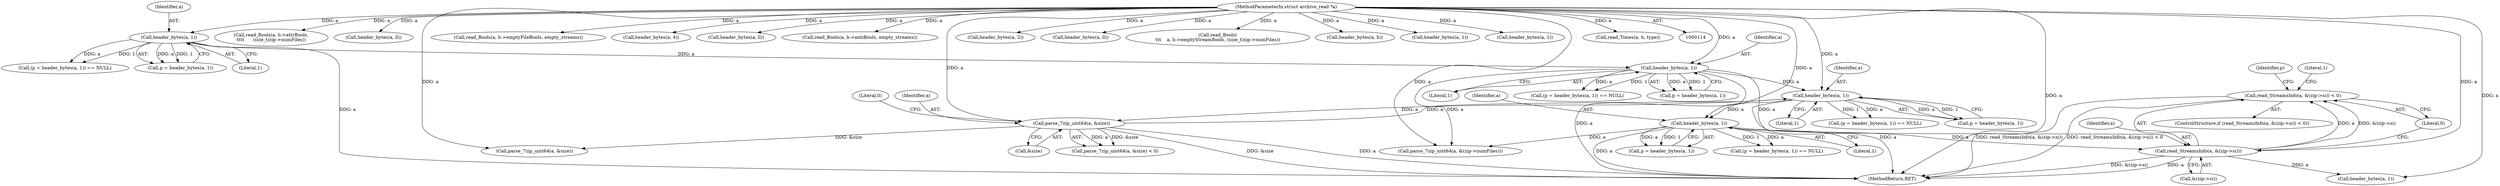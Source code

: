 digraph "0_libarchive_7f17c791dcfd8c0416e2cd2485b19410e47ef126@API" {
"1000232" [label="(Call,read_StreamsInfo(a, &(zip->si)) < 0)"];
"1000233" [label="(Call,read_StreamsInfo(a, &(zip->si)))"];
"1000171" [label="(Call,header_bytes(a, 1))"];
"1000152" [label="(Call,header_bytes(a, 1))"];
"1000115" [label="(MethodParameterIn,struct archive_read *a)"];
"1000218" [label="(Call,header_bytes(a, 1))"];
"1000191" [label="(Call,header_bytes(a, 1))"];
"1000206" [label="(Call,parse_7zip_uint64(a, &size))"];
"1000828" [label="(Call,read_Bools(a, h->attrBools,\n\t\t\t\t      (size_t)zip->numFiles))"];
"1000890" [label="(Call,header_bytes(a, ll))"];
"1000191" [label="(Call,header_bytes(a, 1))"];
"1000239" [label="(Literal,0)"];
"1000210" [label="(Literal,0)"];
"1000149" [label="(Call,(p = header_bytes(a, 1)) == NULL)"];
"1001307" [label="(MethodReturn,RET)"];
"1000153" [label="(Identifier,a)"];
"1000495" [label="(Call,read_Bools(a, h->emptyFileBools, empty_streams))"];
"1000234" [label="(Identifier,a)"];
"1000865" [label="(Call,header_bytes(a, 4))"];
"1000193" [label="(Literal,1)"];
"1000216" [label="(Call,p = header_bytes(a, 1))"];
"1000219" [label="(Identifier,a)"];
"1000514" [label="(Call,header_bytes(a, ll))"];
"1000173" [label="(Literal,1)"];
"1000218" [label="(Call,header_bytes(a, 1))"];
"1000271" [label="(Call,parse_7zip_uint64(a, &(zip->numFiles)))"];
"1000150" [label="(Call,p = header_bytes(a, 1))"];
"1000553" [label="(Call,read_Bools(a, h->antiBools, empty_streams))"];
"1000220" [label="(Literal,1)"];
"1000768" [label="(Call,header_bytes(a, 2))"];
"1000456" [label="(Call,header_bytes(a, ll))"];
"1000152" [label="(Call,header_bytes(a, 1))"];
"1000189" [label="(Call,p = header_bytes(a, 1))"];
"1000154" [label="(Literal,1)"];
"1000207" [label="(Identifier,a)"];
"1000205" [label="(Call,parse_7zip_uint64(a, &size) < 0)"];
"1000410" [label="(Call,read_Bools(\n\t\t\t    a, h->emptyStreamBools, (size_t)zip->numFiles))"];
"1000188" [label="(Call,(p = header_bytes(a, 1)) == NULL)"];
"1000192" [label="(Identifier,a)"];
"1000231" [label="(ControlStructure,if (read_StreamsInfo(a, &(zip->si)) < 0))"];
"1000242" [label="(Literal,1)"];
"1000169" [label="(Call,p = header_bytes(a, 1))"];
"1000233" [label="(Call,read_StreamsInfo(a, &(zip->si)))"];
"1000206" [label="(Call,parse_7zip_uint64(a, &size))"];
"1000115" [label="(MethodParameterIn,struct archive_read *a)"];
"1000662" [label="(Call,header_bytes(a, b))"];
"1000587" [label="(Call,header_bytes(a, 1))"];
"1000331" [label="(Call,header_bytes(a, 1))"];
"1000208" [label="(Call,&size)"];
"1000349" [label="(Call,parse_7zip_uint64(a, &size))"];
"1000171" [label="(Call,header_bytes(a, 1))"];
"1000569" [label="(Call,read_Times(a, h, type))"];
"1000215" [label="(Call,(p = header_bytes(a, 1)) == NULL)"];
"1000168" [label="(Call,(p = header_bytes(a, 1)) == NULL)"];
"1000247" [label="(Call,header_bytes(a, 1))"];
"1000235" [label="(Call,&(zip->si))"];
"1000172" [label="(Identifier,a)"];
"1000246" [label="(Identifier,p)"];
"1000232" [label="(Call,read_StreamsInfo(a, &(zip->si)) < 0)"];
"1000232" -> "1000231"  [label="AST: "];
"1000232" -> "1000239"  [label="CFG: "];
"1000233" -> "1000232"  [label="AST: "];
"1000239" -> "1000232"  [label="AST: "];
"1000242" -> "1000232"  [label="CFG: "];
"1000246" -> "1000232"  [label="CFG: "];
"1000232" -> "1001307"  [label="DDG: read_StreamsInfo(a, &(zip->si))"];
"1000232" -> "1001307"  [label="DDG: read_StreamsInfo(a, &(zip->si)) < 0"];
"1000233" -> "1000232"  [label="DDG: a"];
"1000233" -> "1000232"  [label="DDG: &(zip->si)"];
"1000233" -> "1000235"  [label="CFG: "];
"1000234" -> "1000233"  [label="AST: "];
"1000235" -> "1000233"  [label="AST: "];
"1000239" -> "1000233"  [label="CFG: "];
"1000233" -> "1001307"  [label="DDG: &(zip->si)"];
"1000233" -> "1001307"  [label="DDG: a"];
"1000171" -> "1000233"  [label="DDG: a"];
"1000218" -> "1000233"  [label="DDG: a"];
"1000115" -> "1000233"  [label="DDG: a"];
"1000233" -> "1000247"  [label="DDG: a"];
"1000171" -> "1000169"  [label="AST: "];
"1000171" -> "1000173"  [label="CFG: "];
"1000172" -> "1000171"  [label="AST: "];
"1000173" -> "1000171"  [label="AST: "];
"1000169" -> "1000171"  [label="CFG: "];
"1000171" -> "1001307"  [label="DDG: a"];
"1000171" -> "1000168"  [label="DDG: a"];
"1000171" -> "1000168"  [label="DDG: 1"];
"1000171" -> "1000169"  [label="DDG: a"];
"1000171" -> "1000169"  [label="DDG: 1"];
"1000152" -> "1000171"  [label="DDG: a"];
"1000115" -> "1000171"  [label="DDG: a"];
"1000171" -> "1000191"  [label="DDG: a"];
"1000171" -> "1000271"  [label="DDG: a"];
"1000152" -> "1000150"  [label="AST: "];
"1000152" -> "1000154"  [label="CFG: "];
"1000153" -> "1000152"  [label="AST: "];
"1000154" -> "1000152"  [label="AST: "];
"1000150" -> "1000152"  [label="CFG: "];
"1000152" -> "1001307"  [label="DDG: a"];
"1000152" -> "1000149"  [label="DDG: a"];
"1000152" -> "1000149"  [label="DDG: 1"];
"1000152" -> "1000150"  [label="DDG: a"];
"1000152" -> "1000150"  [label="DDG: 1"];
"1000115" -> "1000152"  [label="DDG: a"];
"1000115" -> "1000114"  [label="AST: "];
"1000115" -> "1001307"  [label="DDG: a"];
"1000115" -> "1000191"  [label="DDG: a"];
"1000115" -> "1000206"  [label="DDG: a"];
"1000115" -> "1000218"  [label="DDG: a"];
"1000115" -> "1000247"  [label="DDG: a"];
"1000115" -> "1000271"  [label="DDG: a"];
"1000115" -> "1000331"  [label="DDG: a"];
"1000115" -> "1000349"  [label="DDG: a"];
"1000115" -> "1000410"  [label="DDG: a"];
"1000115" -> "1000456"  [label="DDG: a"];
"1000115" -> "1000495"  [label="DDG: a"];
"1000115" -> "1000514"  [label="DDG: a"];
"1000115" -> "1000553"  [label="DDG: a"];
"1000115" -> "1000569"  [label="DDG: a"];
"1000115" -> "1000587"  [label="DDG: a"];
"1000115" -> "1000662"  [label="DDG: a"];
"1000115" -> "1000768"  [label="DDG: a"];
"1000115" -> "1000828"  [label="DDG: a"];
"1000115" -> "1000865"  [label="DDG: a"];
"1000115" -> "1000890"  [label="DDG: a"];
"1000218" -> "1000216"  [label="AST: "];
"1000218" -> "1000220"  [label="CFG: "];
"1000219" -> "1000218"  [label="AST: "];
"1000220" -> "1000218"  [label="AST: "];
"1000216" -> "1000218"  [label="CFG: "];
"1000218" -> "1001307"  [label="DDG: a"];
"1000218" -> "1000215"  [label="DDG: a"];
"1000218" -> "1000215"  [label="DDG: 1"];
"1000218" -> "1000216"  [label="DDG: a"];
"1000218" -> "1000216"  [label="DDG: 1"];
"1000191" -> "1000218"  [label="DDG: a"];
"1000218" -> "1000271"  [label="DDG: a"];
"1000191" -> "1000189"  [label="AST: "];
"1000191" -> "1000193"  [label="CFG: "];
"1000192" -> "1000191"  [label="AST: "];
"1000193" -> "1000191"  [label="AST: "];
"1000189" -> "1000191"  [label="CFG: "];
"1000191" -> "1001307"  [label="DDG: a"];
"1000191" -> "1000188"  [label="DDG: a"];
"1000191" -> "1000188"  [label="DDG: 1"];
"1000191" -> "1000189"  [label="DDG: a"];
"1000191" -> "1000189"  [label="DDG: 1"];
"1000206" -> "1000191"  [label="DDG: a"];
"1000191" -> "1000206"  [label="DDG: a"];
"1000206" -> "1000205"  [label="AST: "];
"1000206" -> "1000208"  [label="CFG: "];
"1000207" -> "1000206"  [label="AST: "];
"1000208" -> "1000206"  [label="AST: "];
"1000210" -> "1000206"  [label="CFG: "];
"1000206" -> "1001307"  [label="DDG: &size"];
"1000206" -> "1001307"  [label="DDG: a"];
"1000206" -> "1000205"  [label="DDG: a"];
"1000206" -> "1000205"  [label="DDG: &size"];
"1000206" -> "1000349"  [label="DDG: &size"];
}
